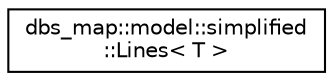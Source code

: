 digraph "Graphical Class Hierarchy"
{
 // LATEX_PDF_SIZE
  edge [fontname="Helvetica",fontsize="10",labelfontname="Helvetica",labelfontsize="10"];
  node [fontname="Helvetica",fontsize="10",shape=record];
  rankdir="LR";
  Node0 [label="dbs_map::model::simplified\l::Lines\< T \>",height=0.2,width=0.4,color="black", fillcolor="white", style="filled",URL="$structdbs__map_1_1model_1_1simplified_1_1Lines.html",tooltip="Data structure representing line geometry for a specific type of object."];
}
